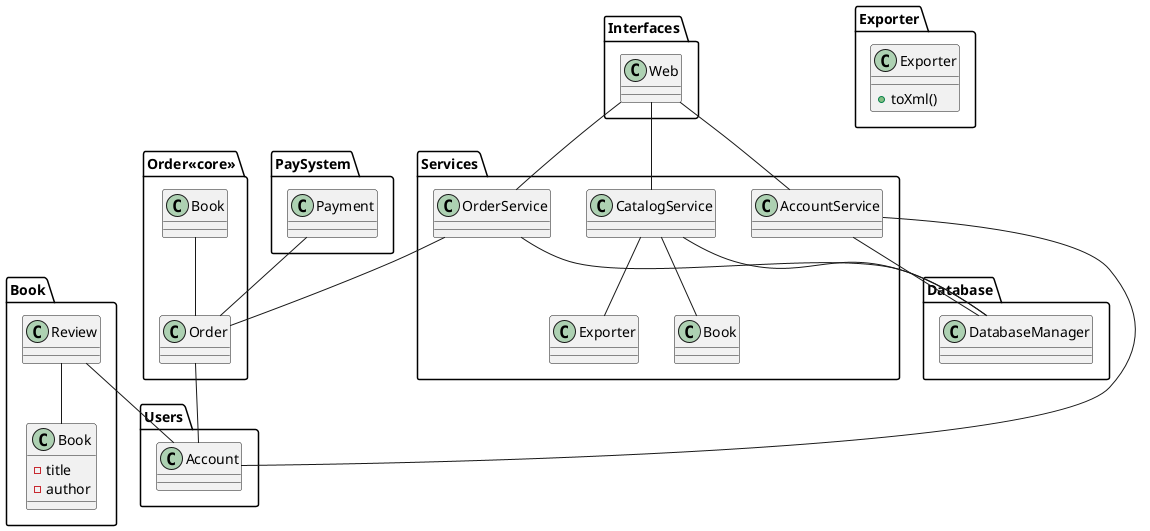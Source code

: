@startuml
'https://plantuml.com/class-diagram

package Database {
class DatabaseManager {
}

}

package Exporter {
class Exporter {
+toXml()
}
}


package Book {
class Book {
-title
-author
}

Review -- Book
class Review {
}
}

package "Order<<core>>" {

Book -- Order


class Order {
}
}

package Users {
Review -- Account
Order -- Account
class Account {
}
}

package Services {
CatalogService -- Exporter
CatalogService -- Book
CatalogService -- DatabaseManager
OrderService -- DatabaseManager
AccountService -- DatabaseManager
class CatalogService{}
OrderService -- Order
class OrderService{}
AccountService -- Account
class AccountService{}
}

package Interfaces {
Web -- CatalogService
Web -- OrderService
Web -- AccountService
class Web {
}
}

package PaySystem {
Payment -- Order
class Payment {
}
}
@enduml